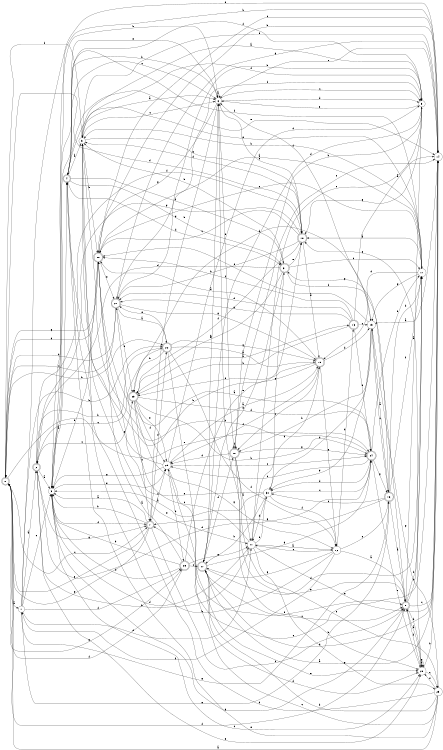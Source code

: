 digraph n26_3 {
__start0 [label="" shape="none"];

rankdir=LR;
size="8,5";

s0 [style="rounded,filled", color="black", fillcolor="white" shape="doublecircle", label="0"];
s1 [style="filled", color="black", fillcolor="white" shape="circle", label="1"];
s2 [style="rounded,filled", color="black", fillcolor="white" shape="doublecircle", label="2"];
s3 [style="filled", color="black", fillcolor="white" shape="circle", label="3"];
s4 [style="rounded,filled", color="black", fillcolor="white" shape="doublecircle", label="4"];
s5 [style="filled", color="black", fillcolor="white" shape="circle", label="5"];
s6 [style="filled", color="black", fillcolor="white" shape="circle", label="6"];
s7 [style="rounded,filled", color="black", fillcolor="white" shape="doublecircle", label="7"];
s8 [style="rounded,filled", color="black", fillcolor="white" shape="doublecircle", label="8"];
s9 [style="filled", color="black", fillcolor="white" shape="circle", label="9"];
s10 [style="rounded,filled", color="black", fillcolor="white" shape="doublecircle", label="10"];
s11 [style="filled", color="black", fillcolor="white" shape="circle", label="11"];
s12 [style="filled", color="black", fillcolor="white" shape="circle", label="12"];
s13 [style="rounded,filled", color="black", fillcolor="white" shape="doublecircle", label="13"];
s14 [style="filled", color="black", fillcolor="white" shape="circle", label="14"];
s15 [style="filled", color="black", fillcolor="white" shape="circle", label="15"];
s16 [style="rounded,filled", color="black", fillcolor="white" shape="doublecircle", label="16"];
s17 [style="filled", color="black", fillcolor="white" shape="circle", label="17"];
s18 [style="rounded,filled", color="black", fillcolor="white" shape="doublecircle", label="18"];
s19 [style="rounded,filled", color="black", fillcolor="white" shape="doublecircle", label="19"];
s20 [style="rounded,filled", color="black", fillcolor="white" shape="doublecircle", label="20"];
s21 [style="rounded,filled", color="black", fillcolor="white" shape="doublecircle", label="21"];
s22 [style="rounded,filled", color="black", fillcolor="white" shape="doublecircle", label="22"];
s23 [style="rounded,filled", color="black", fillcolor="white" shape="doublecircle", label="23"];
s24 [style="rounded,filled", color="black", fillcolor="white" shape="doublecircle", label="24"];
s25 [style="filled", color="black", fillcolor="white" shape="circle", label="25"];
s26 [style="rounded,filled", color="black", fillcolor="white" shape="doublecircle", label="26"];
s27 [style="rounded,filled", color="black", fillcolor="white" shape="doublecircle", label="27"];
s28 [style="filled", color="black", fillcolor="white" shape="circle", label="28"];
s29 [style="filled", color="black", fillcolor="white" shape="circle", label="29"];
s30 [style="filled", color="black", fillcolor="white" shape="circle", label="30"];
s31 [style="rounded,filled", color="black", fillcolor="white" shape="doublecircle", label="31"];
s0 -> s1 [label="a"];
s0 -> s22 [label="b"];
s0 -> s7 [label="c"];
s0 -> s18 [label="d"];
s0 -> s24 [label="e"];
s0 -> s8 [label="f"];
s0 -> s26 [label="g"];
s1 -> s2 [label="a"];
s1 -> s22 [label="b"];
s1 -> s3 [label="c"];
s1 -> s11 [label="d"];
s1 -> s14 [label="e"];
s1 -> s26 [label="f"];
s1 -> s16 [label="g"];
s2 -> s3 [label="a"];
s2 -> s22 [label="b"];
s2 -> s23 [label="c"];
s2 -> s24 [label="d"];
s2 -> s28 [label="e"];
s2 -> s18 [label="f"];
s2 -> s7 [label="g"];
s3 -> s4 [label="a"];
s3 -> s6 [label="b"];
s3 -> s28 [label="c"];
s3 -> s11 [label="d"];
s3 -> s25 [label="e"];
s3 -> s7 [label="f"];
s3 -> s8 [label="g"];
s4 -> s5 [label="a"];
s4 -> s6 [label="b"];
s4 -> s6 [label="c"];
s4 -> s31 [label="d"];
s4 -> s14 [label="e"];
s4 -> s31 [label="f"];
s4 -> s31 [label="g"];
s5 -> s6 [label="a"];
s5 -> s20 [label="b"];
s5 -> s6 [label="c"];
s5 -> s9 [label="d"];
s5 -> s11 [label="e"];
s5 -> s0 [label="f"];
s5 -> s18 [label="g"];
s6 -> s6 [label="a"];
s6 -> s7 [label="b"];
s6 -> s9 [label="c"];
s6 -> s9 [label="d"];
s6 -> s3 [label="e"];
s6 -> s10 [label="f"];
s6 -> s20 [label="g"];
s7 -> s3 [label="a"];
s7 -> s3 [label="b"];
s7 -> s8 [label="c"];
s7 -> s22 [label="d"];
s7 -> s0 [label="e"];
s7 -> s25 [label="f"];
s7 -> s0 [label="g"];
s8 -> s9 [label="a"];
s8 -> s28 [label="b"];
s8 -> s14 [label="c"];
s8 -> s17 [label="d"];
s8 -> s6 [label="e"];
s8 -> s17 [label="f"];
s8 -> s31 [label="g"];
s9 -> s5 [label="a"];
s9 -> s10 [label="b"];
s9 -> s11 [label="c"];
s9 -> s27 [label="d"];
s9 -> s6 [label="e"];
s9 -> s4 [label="f"];
s9 -> s18 [label="g"];
s10 -> s11 [label="a"];
s10 -> s28 [label="b"];
s10 -> s14 [label="c"];
s10 -> s25 [label="d"];
s10 -> s29 [label="e"];
s10 -> s10 [label="f"];
s10 -> s24 [label="g"];
s11 -> s12 [label="a"];
s11 -> s2 [label="b"];
s11 -> s21 [label="c"];
s11 -> s19 [label="d"];
s11 -> s14 [label="e"];
s11 -> s30 [label="f"];
s11 -> s29 [label="g"];
s12 -> s8 [label="a"];
s12 -> s4 [label="b"];
s12 -> s11 [label="c"];
s12 -> s13 [label="d"];
s12 -> s16 [label="e"];
s12 -> s1 [label="f"];
s12 -> s27 [label="g"];
s13 -> s14 [label="a"];
s13 -> s23 [label="b"];
s13 -> s15 [label="c"];
s13 -> s21 [label="d"];
s13 -> s24 [label="e"];
s13 -> s20 [label="f"];
s13 -> s21 [label="g"];
s14 -> s15 [label="a"];
s14 -> s3 [label="b"];
s14 -> s7 [label="c"];
s14 -> s27 [label="d"];
s14 -> s6 [label="e"];
s14 -> s5 [label="f"];
s14 -> s21 [label="g"];
s15 -> s16 [label="a"];
s15 -> s10 [label="b"];
s15 -> s16 [label="c"];
s15 -> s30 [label="d"];
s15 -> s20 [label="e"];
s15 -> s6 [label="f"];
s15 -> s30 [label="g"];
s16 -> s8 [label="a"];
s16 -> s17 [label="b"];
s16 -> s30 [label="c"];
s16 -> s23 [label="d"];
s16 -> s1 [label="e"];
s16 -> s17 [label="f"];
s16 -> s7 [label="g"];
s17 -> s18 [label="a"];
s17 -> s5 [label="b"];
s17 -> s20 [label="c"];
s17 -> s19 [label="d"];
s17 -> s4 [label="e"];
s17 -> s3 [label="f"];
s17 -> s15 [label="g"];
s18 -> s19 [label="a"];
s18 -> s21 [label="b"];
s18 -> s20 [label="c"];
s18 -> s5 [label="d"];
s18 -> s6 [label="e"];
s18 -> s23 [label="f"];
s18 -> s2 [label="g"];
s19 -> s20 [label="a"];
s19 -> s4 [label="b"];
s19 -> s10 [label="c"];
s19 -> s15 [label="d"];
s19 -> s23 [label="e"];
s19 -> s25 [label="f"];
s19 -> s12 [label="g"];
s20 -> s17 [label="a"];
s20 -> s14 [label="b"];
s20 -> s14 [label="c"];
s20 -> s0 [label="d"];
s20 -> s21 [label="e"];
s20 -> s3 [label="f"];
s20 -> s0 [label="g"];
s21 -> s22 [label="a"];
s21 -> s9 [label="b"];
s21 -> s0 [label="c"];
s21 -> s0 [label="d"];
s21 -> s23 [label="e"];
s21 -> s9 [label="f"];
s21 -> s19 [label="g"];
s22 -> s19 [label="a"];
s22 -> s23 [label="b"];
s22 -> s2 [label="c"];
s22 -> s28 [label="d"];
s22 -> s21 [label="e"];
s22 -> s12 [label="f"];
s22 -> s19 [label="g"];
s23 -> s13 [label="a"];
s23 -> s24 [label="b"];
s23 -> s7 [label="c"];
s23 -> s24 [label="d"];
s23 -> s25 [label="e"];
s23 -> s25 [label="f"];
s23 -> s12 [label="g"];
s24 -> s20 [label="a"];
s24 -> s5 [label="b"];
s24 -> s25 [label="c"];
s24 -> s30 [label="d"];
s24 -> s28 [label="e"];
s24 -> s17 [label="f"];
s24 -> s16 [label="g"];
s25 -> s19 [label="a"];
s25 -> s26 [label="b"];
s25 -> s24 [label="c"];
s25 -> s9 [label="d"];
s25 -> s5 [label="e"];
s25 -> s8 [label="f"];
s25 -> s3 [label="g"];
s26 -> s20 [label="a"];
s26 -> s3 [label="b"];
s26 -> s27 [label="c"];
s26 -> s3 [label="d"];
s26 -> s18 [label="e"];
s26 -> s0 [label="f"];
s26 -> s11 [label="g"];
s27 -> s14 [label="a"];
s27 -> s6 [label="b"];
s27 -> s8 [label="c"];
s27 -> s17 [label="d"];
s27 -> s28 [label="e"];
s27 -> s10 [label="f"];
s27 -> s24 [label="g"];
s28 -> s8 [label="a"];
s28 -> s14 [label="b"];
s28 -> s29 [label="c"];
s28 -> s28 [label="d"];
s28 -> s18 [label="e"];
s28 -> s8 [label="f"];
s28 -> s28 [label="g"];
s29 -> s0 [label="a"];
s29 -> s27 [label="b"];
s29 -> s25 [label="c"];
s29 -> s5 [label="d"];
s29 -> s4 [label="e"];
s29 -> s28 [label="f"];
s29 -> s15 [label="g"];
s30 -> s3 [label="a"];
s30 -> s27 [label="b"];
s30 -> s24 [label="c"];
s30 -> s11 [label="d"];
s30 -> s20 [label="e"];
s30 -> s12 [label="f"];
s30 -> s31 [label="g"];
s31 -> s23 [label="a"];
s31 -> s5 [label="b"];
s31 -> s17 [label="c"];
s31 -> s2 [label="d"];
s31 -> s18 [label="e"];
s31 -> s15 [label="f"];
s31 -> s27 [label="g"];

}